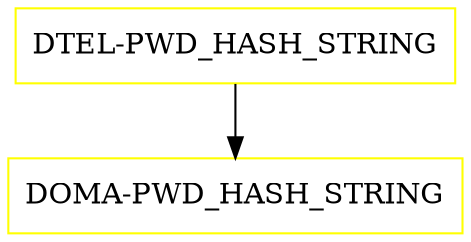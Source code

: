 digraph G {
  "DTEL-PWD_HASH_STRING" [shape=box,color=yellow];
  "DOMA-PWD_HASH_STRING" [shape=box,color=yellow,URL="./DOMA_PWD_HASH_STRING.html"];
  "DTEL-PWD_HASH_STRING" -> "DOMA-PWD_HASH_STRING";
}
